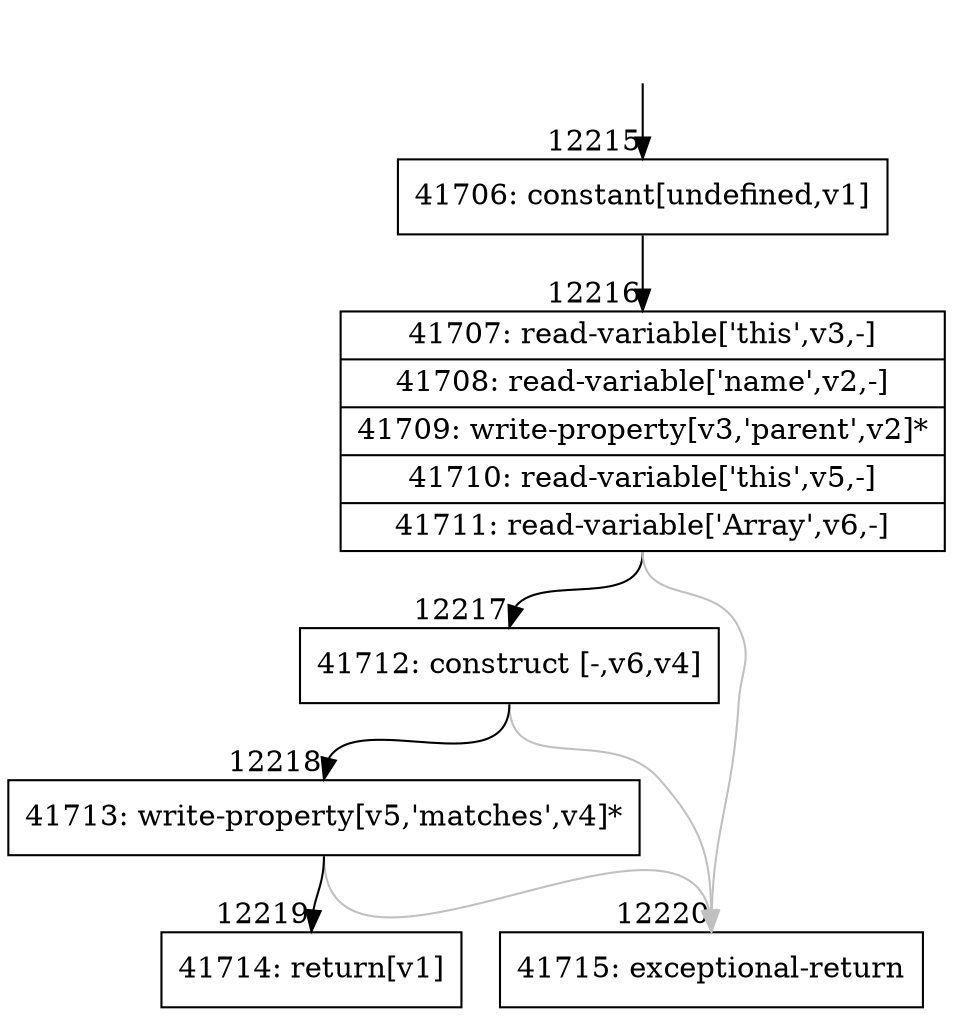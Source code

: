 digraph {
rankdir="TD"
BB_entry1013[shape=none,label=""];
BB_entry1013 -> BB12215 [tailport=s, headport=n, headlabel="    12215"]
BB12215 [shape=record label="{41706: constant[undefined,v1]}" ] 
BB12215 -> BB12216 [tailport=s, headport=n, headlabel="      12216"]
BB12216 [shape=record label="{41707: read-variable['this',v3,-]|41708: read-variable['name',v2,-]|41709: write-property[v3,'parent',v2]*|41710: read-variable['this',v5,-]|41711: read-variable['Array',v6,-]}" ] 
BB12216 -> BB12217 [tailport=s, headport=n, headlabel="      12217"]
BB12216 -> BB12220 [tailport=s, headport=n, color=gray, headlabel="      12220"]
BB12217 [shape=record label="{41712: construct [-,v6,v4]}" ] 
BB12217 -> BB12218 [tailport=s, headport=n, headlabel="      12218"]
BB12217 -> BB12220 [tailport=s, headport=n, color=gray]
BB12218 [shape=record label="{41713: write-property[v5,'matches',v4]*}" ] 
BB12218 -> BB12219 [tailport=s, headport=n, headlabel="      12219"]
BB12218 -> BB12220 [tailport=s, headport=n, color=gray]
BB12219 [shape=record label="{41714: return[v1]}" ] 
BB12220 [shape=record label="{41715: exceptional-return}" ] 
//#$~ 22471
}
